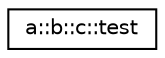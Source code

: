 digraph "Graphical Class Hierarchy"
{
 // LATEX_PDF_SIZE
  edge [fontname="Helvetica",fontsize="10",labelfontname="Helvetica",labelfontsize="10"];
  node [fontname="Helvetica",fontsize="10",shape=record];
  rankdir="LR";
  Node0 [label="a::b::c::test",height=0.2,width=0.4,color="black", fillcolor="white", style="filled",URL="$classa_1_1b_1_1c_1_1test.html",tooltip="A test class written for demonstration purposes."];
}
